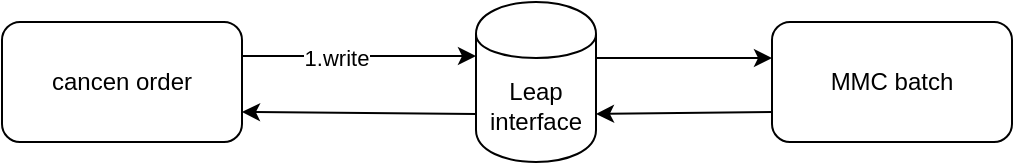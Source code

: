 <mxfile version="14.7.2" type="github">
  <diagram id="4k8rNge6vFzOXhtXiYrG" name="第 1 页">
    <mxGraphModel dx="1422" dy="762" grid="0" gridSize="10" guides="1" tooltips="1" connect="1" arrows="1" fold="1" page="0" pageScale="1" pageWidth="1100" pageHeight="1700" math="0" shadow="0">
      <root>
        <mxCell id="0" />
        <mxCell id="1" parent="0" />
        <mxCell id="dmYHZ57Cx760YKuWyVX0-3" value="" style="edgeStyle=orthogonalEdgeStyle;rounded=0;orthogonalLoop=1;jettySize=auto;html=1;" edge="1" parent="1" source="dmYHZ57Cx760YKuWyVX0-1" target="dmYHZ57Cx760YKuWyVX0-2">
          <mxGeometry relative="1" as="geometry">
            <Array as="points">
              <mxPoint x="315" y="266" />
              <mxPoint x="315" y="266" />
            </Array>
          </mxGeometry>
        </mxCell>
        <mxCell id="dmYHZ57Cx760YKuWyVX0-10" value="1.write" style="edgeLabel;html=1;align=center;verticalAlign=middle;resizable=0;points=[];" vertex="1" connectable="0" parent="dmYHZ57Cx760YKuWyVX0-3">
          <mxGeometry x="-0.179" y="-1" relative="1" as="geometry">
            <mxPoint x="-1" as="offset" />
          </mxGeometry>
        </mxCell>
        <mxCell id="dmYHZ57Cx760YKuWyVX0-1" value="cancen order" style="rounded=1;whiteSpace=wrap;html=1;" vertex="1" parent="1">
          <mxGeometry x="143" y="249" width="120" height="60" as="geometry" />
        </mxCell>
        <mxCell id="dmYHZ57Cx760YKuWyVX0-5" value="" style="edgeStyle=orthogonalEdgeStyle;rounded=0;orthogonalLoop=1;jettySize=auto;html=1;" edge="1" parent="1" source="dmYHZ57Cx760YKuWyVX0-2" target="dmYHZ57Cx760YKuWyVX0-4">
          <mxGeometry relative="1" as="geometry">
            <Array as="points">
              <mxPoint x="491" y="267" />
              <mxPoint x="491" y="267" />
            </Array>
          </mxGeometry>
        </mxCell>
        <mxCell id="dmYHZ57Cx760YKuWyVX0-7" style="edgeStyle=orthogonalEdgeStyle;curved=1;orthogonalLoop=1;jettySize=auto;html=1;exitX=0;exitY=0.7;exitDx=0;exitDy=0;entryX=1;entryY=0.75;entryDx=0;entryDy=0;" edge="1" parent="1" source="dmYHZ57Cx760YKuWyVX0-2" target="dmYHZ57Cx760YKuWyVX0-1">
          <mxGeometry relative="1" as="geometry">
            <Array as="points">
              <mxPoint x="380" y="294" />
            </Array>
          </mxGeometry>
        </mxCell>
        <mxCell id="dmYHZ57Cx760YKuWyVX0-2" value="Leap interface" style="shape=cylinder;whiteSpace=wrap;html=1;boundedLbl=1;backgroundOutline=1;rounded=1;" vertex="1" parent="1">
          <mxGeometry x="380" y="239" width="60" height="80" as="geometry" />
        </mxCell>
        <mxCell id="dmYHZ57Cx760YKuWyVX0-8" style="edgeStyle=orthogonalEdgeStyle;curved=1;orthogonalLoop=1;jettySize=auto;html=1;exitX=0;exitY=0.75;exitDx=0;exitDy=0;entryX=1;entryY=0.7;entryDx=0;entryDy=0;" edge="1" parent="1" source="dmYHZ57Cx760YKuWyVX0-4" target="dmYHZ57Cx760YKuWyVX0-2">
          <mxGeometry relative="1" as="geometry">
            <Array as="points">
              <mxPoint x="528" y="295" />
            </Array>
          </mxGeometry>
        </mxCell>
        <mxCell id="dmYHZ57Cx760YKuWyVX0-4" value="MMC batch" style="rounded=1;whiteSpace=wrap;html=1;" vertex="1" parent="1">
          <mxGeometry x="528" y="249" width="120" height="60" as="geometry" />
        </mxCell>
      </root>
    </mxGraphModel>
  </diagram>
</mxfile>
